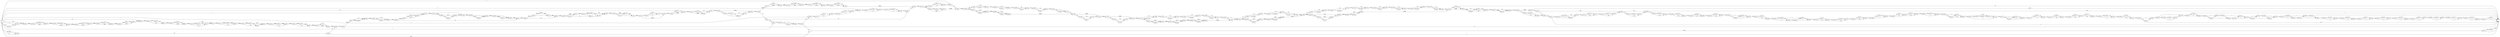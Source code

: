 digraph {
	graph [rankdir=LR]
	node [shape=rectangle]
	2 -> 1414 [label=2560]
	1414 -> 1 [label=1]
	1414 -> 5982 [label=2559]
	5982 -> 1 [label=2559]
	5983 -> 6002 [label=36936]
	6002 -> 6023 [label=359]
	6002 -> 36142 [label=36577]
	6023 -> 6065 [label=36936]
	6065 -> 6086 [label=36627]
	6065 -> 40161 [label=309]
	6086 -> 6116 [label=36936]
	6116 -> 6137 [label=50]
	6116 -> 6143 [label=36577]
	6116 -> 40181 [label=309]
	6137 -> 6143 [label=359]
	6143 -> 6177 [label=36936]
	6177 -> 6218 [label=50]
	6177 -> 36208 [label=36886]
	6218 -> 6281 [label=36936]
	6281 -> 6302 [label=50]
	6281 -> 36211 [label=36886]
	6302 -> 6305 [label=359]
	6305 -> 6316 [label=36936]
	6316 -> 6337 [label=50]
	6316 -> 36251 [label=36886]
	6337 -> 6363 [label=36936]
	6363 -> 6384 [label=50]
	6363 -> 36271 [label=36886]
	6384 -> 6428 [label=36936]
	6428 -> 6452 [label=36932]
	6428 -> 41271 [label=4]
	6452 -> 6464 [label=36936]
	6464 -> 6521 [label=37017]
	6521 -> 6528 [label=36936]
	6521 -> 1 [label=81]
	6528 -> 6548 [label=50]
	6528 -> 36289 [label=36886]
	6548 -> 6550 [label=36936]
	6550 -> 6571 [label=359]
	6550 -> 36309 [label=36577]
	6571 -> 6580 [label=36936]
	6580 -> 6841 [label=50]
	6580 -> 36331 [label=36886]
	6841 -> 6845 [label=36937]
	6845 -> 6902 [label=50]
	6845 -> 18149 [label=36887]
	6902 -> 6918 [label=36937]
	6918 -> 7052 [label=51]
	6918 -> 18197 [label=36886]
	7052 -> 7073 [label=50]
	7052 -> 18197 [label=1]
	7073 -> 7103 [label=51]
	7103 -> 7106 [label=36628]
	7106 -> 7109 [label=36937]
	7109 -> 7125 [label=51]
	7109 -> 7139 [label=36886]
	7125 -> 7139 [label=50]
	7125 -> 7146 [label=1]
	7139 -> 7146 [label=36936]
	7146 -> 7152 [label=36937]
	7152 -> 7254 [label=51]
	7152 -> 7283 [label=36886]
	7254 -> 7275 [label=50]
	7254 -> 18251 [label=1]
	7275 -> 7283 [label=51]
	7283 -> 7284 [label=36937]
	7284 -> 7313 [label=51]
	7284 -> 7328 [label=36886]
	7313 -> 7328 [label=776]
	7328 -> 7330 [label=37662]
	7330 -> 7339 [label=776]
	7330 -> 7360 [label=36886]
	7339 -> 7360 [label=51]
	7339 -> 7361 [label=725]
	7360 -> 7361 [label=36937]
	7361 -> 7366 [label=37662]
	7366 -> 7403 [label=776]
	7366 -> 7484 [label=36886]
	7403 -> 7412 [label=775]
	7403 -> 7424 [label=1]
	7412 -> 7424 [label=50]
	7412 -> 7433 [label=725]
	7424 -> 7433 [label=51]
	7433 -> 7484 [label=776]
	7484 -> 7490 [label=37662]
	7490 -> 7504 [label=776]
	7490 -> 37271 [label=36886]
	7504 -> 10061 [label=50]
	7504 -> 18323 [label=726]
	10061 -> 10067 [label=781]
	10067 -> 10072 [label=37667]
	10072 -> 10139 [label=781]
	10072 -> 38249 [label=36886]
	10139 -> 10160 [label=55]
	10139 -> 34201 [label=726]
	10160 -> 10211 [label=781]
	10211 -> 10385 [label=782]
	10385 -> 10389 [label=37668]
	10389 -> 10556 [label=782]
	10389 -> 38511 [label=36886]
	10556 -> 10577 [label=779]
	10556 -> 23927 [label=3]
	10577 -> 10646 [label=782]
	10646 -> 10667 [label=781]
	10646 -> 34221 [label=1]
	10667 -> 10688 [label=782]
	10688 -> 10709 [label=781]
	10688 -> 34241 [label=1]
	10709 -> 10830 [label=782]
	10830 -> 10851 [label=781]
	10830 -> 34261 [label=1]
	10851 -> 11051 [label=782]
	11051 -> 11072 [label=1]
	11051 -> 17906 [label=781]
	11072 -> 11168 [label=782]
	11168 -> 11204 [label=782]
	11168 -> 11234 [label=36886]
	11204 -> 11225 [label=776]
	11204 -> 23947 [label=6]
	11225 -> 11234 [label=782]
	11234 -> 11237 [label=37668]
	11237 -> 11282 [label=782]
	11237 -> 11330 [label=36886]
	11282 -> 11303 [label=778]
	11282 -> 31726 [label=4]
	11303 -> 11330 [label=782]
	11330 -> 11337 [label=37668]
	11337 -> 11368 [label=779]
	11337 -> 31756 [label=3]
	11337 -> 39331 [label=36886]
	11368 -> 11397 [label=782]
	11397 -> 11445 [label=779]
	11397 -> 31803 [label=3]
	11445 -> 11458 [label=782]
	11458 -> 11479 [label=779]
	11458 -> 31823 [label=3]
	11479 -> 11496 [label=782]
	11496 -> 11517 [label=779]
	11496 -> 31843 [label=3]
	11517 -> 11523 [label=782]
	11523 -> 11538 [label=779]
	11523 -> 11544 [label=3]
	11538 -> 11544 [label=37665]
	11544 -> 11568 [label=782]
	11544 -> 39530 [label=36886]
	11568 -> 11589 [label=779]
	11568 -> 31883 [label=3]
	11589 -> 11598 [label=782]
	11598 -> 11622 [label=779]
	11598 -> 31906 [label=3]
	11622 -> 11643 [label=779]
	11622 -> 31926 [label=3]
	11643 -> 11649 [label=782]
	11649 -> 11655 [label=782]
	11649 -> 39765 [label=36886]
	11655 -> 11679 [label=779]
	11655 -> 31949 [label=3]
	11679 -> 11682 [label=782]
	11682 -> 11703 [label=779]
	11682 -> 31969 [label=3]
	11703 -> 11712 [label=782]
	11712 -> 11742 [label=779]
	11712 -> 31998 [label=3]
	11742 -> 11769 [label=782]
	11769 -> 11790 [label=779]
	11769 -> 32018 [label=3]
	11790 -> 11799 [label=782]
	11799 -> 11825 [label=779]
	11799 -> 32043 [label=3]
	11825 -> 11839 [label=782]
	11839 -> 11860 [label=779]
	11839 -> 32063 [label=3]
	11860 -> 11871 [label=782]
	11871 -> 11892 [label=779]
	11871 -> 32083 [label=3]
	11892 -> 11934 [label=782]
	11934 -> 11963 [label=782]
	11934 -> 23950 [label=36886]
	11963 -> 1 [label=50]
	11963 -> 23950 [label=732]
	11964 -> 12032 [label=83]
	12032 -> 6464 [label=81]
	12032 -> 1 [label=2]
	17906 -> 11072 [label=781]
	17927 -> 17941 [label=36887]
	17941 -> 17990 [label=1]
	17941 -> 36369 [label=36886]
	17990 -> 18000 [label=36887]
	18000 -> 18023 [label=1]
	18000 -> 36430 [label=36886]
	18023 -> 18044 [label=36887]
	18044 -> 18088 [label=1]
	18044 -> 36474 [label=36886]
	18088 -> 6841 [label=36887]
	18149 -> 18173 [label=1]
	18149 -> 36497 [label=36886]
	18173 -> 6902 [label=36887]
	18197 -> 18200 [label=36887]
	18200 -> 7073 [label=1]
	18200 -> 36657 [label=36886]
	18251 -> 7275 [label=1]
	18323 -> 18575 [label=728]
	18575 -> 18596 [label=1]
	18575 -> 21966 [label=727]
	18596 -> 18612 [label=728]
	18612 -> 2 [label=1]
	18612 -> 22040 [label=727]
	21966 -> 18596 [label=727]
	22040 -> 22173 [label=728]
	22173 -> 22194 [label=727]
	22173 -> 34141 [label=1]
	22194 -> 22872 [label=728]
	22872 -> 22893 [label=2]
	22872 -> 34161 [label=726]
	22893 -> 22918 [label=728]
	22918 -> 23004 [label=731]
	23004 -> 23025 [label=6]
	23004 -> 41385 [label=725]
	23025 -> 23774 [label=731]
	23774 -> 23795 [label=5]
	23774 -> 34181 [label=726]
	23795 -> 10061 [label=731]
	23927 -> 10577 [label=3]
	23947 -> 11225 [label=6]
	23950 -> 23975 [label=732]
	23950 -> 39948 [label=36886]
	23975 -> 23976 [label=37309]
	23976 -> 23977 [label=37618]
	23977 -> 24030 [label=732]
	23977 -> 40019 [label=36886]
	24030 -> 24032 [label=37618]
	24032 -> 24035 [label=732]
	24032 -> 40041 [label=36886]
	24035 -> 24062 [label=729]
	24035 -> 32109 [label=3]
	24062 -> 24065 [label=732]
	24065 -> 24071 [label=736]
	24071 -> 24076 [label=732]
	24071 -> 1 [label=4]
	24076 -> 24097 [label=3]
	24076 -> 32113 [label=729]
	24097 -> 24101 [label=6]
	24101 -> 24113 [label=732]
	24113 -> 24137 [label=729]
	24113 -> 32152 [label=3]
	24137 -> 24170 [label=732]
	24170 -> 24191 [label=729]
	24170 -> 32172 [label=3]
	24191 -> 24200 [label=732]
	24200 -> 24218 [label=732]
	24200 -> 24269 [label=309]
	24218 -> 24251 [label=729]
	24218 -> 32204 [label=3]
	24251 -> 24269 [label=732]
	24269 -> 24302 [label=732]
	24269 -> 1 [label=309]
	24302 -> 24341 [label=729]
	24302 -> 32242 [label=3]
	24341 -> 24344 [label=732]
	24344 -> 24413 [label=729]
	24344 -> 32310 [label=3]
	24413 -> 24433 [label=732]
	24433 -> 24458 [label=729]
	24433 -> 32334 [label=3]
	24458 -> 24503 [label=732]
	24503 -> 24524 [label=729]
	24503 -> 32354 [label=3]
	24524 -> 24542 [label=732]
	24542 -> 24545 [label=731]
	24542 -> 24563 [label=1]
	24545 -> 24563 [label=728]
	24545 -> 24575 [label=3]
	24563 -> 24575 [label=729]
	24575 -> 24591 [label=732]
	24591 -> 24626 [label=731]
	24591 -> 34335 [label=1]
	24626 -> 24629 [label=732]
	24629 -> 32384 [label=729]
	24629 -> 24659 [label=3]
	24659 -> 24665 [label=729]
	24665 -> 24683 [label=728]
	24665 -> 24686 [label=1]
	24683 -> 24686 [label=731]
	24686 -> 24719 [label=732]
	24719 -> 24748 [label=731]
	24719 -> 34411 [label=1]
	24748 -> 24770 [label=732]
	24770 -> 24791 [label=729]
	24770 -> 32456 [label=3]
	24791 -> 24815 [label=732]
	24815 -> 24842 [label=729]
	24815 -> 32482 [label=3]
	24842 -> 24848 [label=732]
	24848 -> 24869 [label=7]
	24848 -> 41405 [label=725]
	24869 -> 24903 [label=732]
	24903 -> 24924 [label=731]
	24903 -> 34431 [label=1]
	24924 -> 24945 [label=729]
	24924 -> 32502 [label=3]
	24945 -> 24968 [label=732]
	24968 -> 24989 [label=3]
	24968 -> 32522 [label=729]
	24989 -> 25028 [label=732]
	25028 -> 25034 [label=729]
	25028 -> 25055 [label=3]
	25034 -> 25055 [label=3]
	25034 -> 25064 [label=726]
	25055 -> 25064 [label=6]
	25064 -> 25079 [label=732]
	25079 -> 25084 [label=729]
	25079 -> 25112 [label=3]
	25084 -> 25105 [label=728]
	25084 -> 34480 [label=1]
	25105 -> 25112 [label=729]
	25112 -> 25121 [label=732]
	25121 -> 25133 [label=731]
	25121 -> 25142 [label=1]
	25133 -> 25142 [label=728]
	25133 -> 25166 [label=3]
	25142 -> 25166 [label=729]
	25166 -> 25171 [label=732]
	25171 -> 25192 [label=3]
	25171 -> 32632 [label=729]
	25192 -> 25211 [label=732]
	25211 -> 25241 [label=729]
	25211 -> 32661 [label=3]
	25241 -> 25346 [label=732]
	25346 -> 25367 [label=729]
	25346 -> 32681 [label=3]
	25367 -> 25399 [label=729]
	25367 -> 32712 [label=3]
	25399 -> 25436 [label=732]
	25436 -> 25457 [label=3]
	25436 -> 32732 [label=729]
	25457 -> 25490 [label=732]
	25490 -> 25511 [label=729]
	25490 -> 32752 [label=3]
	25511 -> 25538 [label=732]
	25538 -> 25551 [label=729]
	25538 -> 25580 [label=3]
	25551 -> 1 [label=725]
	25551 -> 25580 [label=4]
	25580 -> 25682 [label=7]
	25682 -> 25709 [label=4]
	25682 -> 25745 [label=3]
	25709 -> 25730 [label=3]
	25709 -> 34520 [label=1]
	25730 -> 25745 [label=4]
	25745 -> 25769 [label=7]
	25769 -> 25794 [label=4]
	25769 -> 32906 [label=3]
	25794 -> 1 [label=2]
	25794 -> 32906 [label=2]
	31664 -> 11964 [label=2]
	31726 -> 11303 [label=4]
	31756 -> 11368 [label=3]
	31803 -> 11445 [label=3]
	31823 -> 11479 [label=3]
	31843 -> 11517 [label=3]
	31883 -> 11589 [label=3]
	31906 -> 11622 [label=3]
	31926 -> 11643 [label=3]
	31949 -> 11679 [label=3]
	31969 -> 11703 [label=3]
	31998 -> 11742 [label=3]
	32018 -> 11790 [label=3]
	32043 -> 11825 [label=3]
	32063 -> 11860 [label=3]
	32083 -> 11892 [label=3]
	32109 -> 24062 [label=3]
	32113 -> 24097 [label=3]
	32113 -> 24101 [label=726]
	32152 -> 24137 [label=3]
	32172 -> 24191 [label=3]
	32204 -> 24251 [label=3]
	32242 -> 24341 [label=3]
	32310 -> 24413 [label=3]
	32334 -> 24458 [label=3]
	32354 -> 24524 [label=3]
	32384 -> 24683 [label=3]
	32384 -> 24659 [label=726]
	32456 -> 24791 [label=3]
	32482 -> 24842 [label=3]
	32502 -> 24945 [label=3]
	32522 -> 24989 [label=729]
	32632 -> 25192 [label=729]
	32661 -> 25241 [label=3]
	32681 -> 25367 [label=3]
	32712 -> 25399 [label=3]
	32732 -> 25457 [label=729]
	32752 -> 25511 [label=3]
	32906 -> 33044 [label=5]
	33044 -> 33062 [label=4]
	33044 -> 34566 [label=1]
	33062 -> 33098 [label=3]
	33062 -> 34566 [label=1]
	33098 -> 33101 [label=4]
	33101 -> 33116 [label=3]
	33101 -> 33122 [label=1]
	33116 -> 33122 [label=4]
	33122 -> 33140 [label=4]
	33122 -> 33143 [label=1]
	33140 -> 33143 [label=3]
	33140 -> 34637 [label=1]
	33143 -> 33160 [label=4]
	33160 -> 34637 [label=1]
	33160 -> 33181 [label=3]
	33181 -> 33191 [label=5]
	33191 -> 33208 [label=4]
	33191 -> 33212 [label=1]
	33208 -> 33212 [label=3]
	33208 -> 34691 [label=1]
	33212 -> 33214 [label=4]
	33214 -> 33266 [label=3]
	33214 -> 34691 [label=1]
	33266 -> 33281 [label=4]
	33281 -> 33302 [label=3]
	33281 -> 41514 [label=1]
	33302 -> 33308 [label=4]
	33308 -> 33346 [label=3]
	33308 -> 41551 [label=1]
	33346 -> 33425 [label=4]
	33425 -> 33446 [label=3]
	33425 -> 41571 [label=1]
	33446 -> 33452 [label=4]
	33452 -> 33475 [label=3]
	33452 -> 41593 [label=1]
	33475 -> 33479 [label=4]
	33479 -> 33500 [label=3]
	33479 -> 41613 [label=1]
	33500 -> 33551 [label=4]
	33551 -> 33572 [label=3]
	33551 -> 41633 [label=1]
	33572 -> 33608 [label=4]
	33608 -> 33632 [label=3]
	33608 -> 41656 [label=1]
	33632 -> 33638 [label=4]
	33638 -> 33700 [label=3]
	33638 -> 41717 [label=1]
	33700 -> 34031 [label=4]
	34031 -> 34052 [label=3]
	34031 -> 41737 [label=1]
	34052 -> 34121 [label=4]
	34121 -> 1 [label=3]
	34121 -> 42877 [label=1]
	34141 -> 22194 [label=1]
	34161 -> 22893 [label=726]
	34181 -> 23795 [label=726]
	34201 -> 10160 [label=726]
	34221 -> 10667 [label=1]
	34241 -> 10709 [label=1]
	34261 -> 10851 [label=1]
	34335 -> 24626 [label=1]
	34411 -> 24748 [label=1]
	34431 -> 24924 [label=1]
	34480 -> 25105 [label=1]
	34520 -> 25730 [label=1]
	34566 -> 34593 [label=2]
	34593 -> 33116 [label=1]
	34593 -> 33098 [label=1]
	34637 -> 33181 [label=2]
	34691 -> 34705 [label=2]
	34705 -> 1 [label=1]
	34705 -> 33266 [label=1]
	34727 -> 34728 [label=36573]
	34728 -> 35384 [label=36577]
	35384 -> 35389 [label=36886]
	35389 -> 35410 [label=36577]
	35389 -> 40061 [label=309]
	35410 -> 35564 [label=36886]
	35564 -> 35585 [label=36577]
	35564 -> 40081 [label=309]
	35585 -> 35697 [label=36886]
	35697 -> 35718 [label=36577]
	35697 -> 40101 [label=309]
	35718 -> 35995 [label=36886]
	35995 -> 36016 [label=36577]
	35995 -> 40121 [label=309]
	36016 -> 36020 [label=36886]
	36020 -> 36041 [label=36577]
	36020 -> 40141 [label=309]
	36041 -> 5983 [label=36886]
	36142 -> 6023 [label=36577]
	36208 -> 6218 [label=36886]
	36211 -> 6305 [label=36577]
	36211 -> 6302 [label=309]
	36251 -> 6337 [label=36886]
	36271 -> 6384 [label=36886]
	36289 -> 6548 [label=36886]
	36309 -> 6571 [label=36577]
	36331 -> 36352 [label=36577]
	36331 -> 40218 [label=309]
	36352 -> 17927 [label=36886]
	36369 -> 36394 [label=36577]
	36369 -> 40242 [label=309]
	36394 -> 17990 [label=36886]
	36430 -> 18023 [label=36886]
	36474 -> 18088 [label=36886]
	36497 -> 18173 [label=36886]
	36657 -> 7103 [label=36577]
	36657 -> 7106 [label=309]
	37271 -> 37292 [label=36882]
	37271 -> 41291 [label=4]
	37292 -> 37322 [label=36886]
	37322 -> 37343 [label=36577]
	37322 -> 40285 [label=309]
	37343 -> 37614 [label=36886]
	37614 -> 37635 [label=36577]
	37614 -> 40305 [label=309]
	37635 -> 37640 [label=36886]
	37640 -> 37661 [label=36577]
	37640 -> 40325 [label=309]
	37661 -> 10067 [label=36886]
	38249 -> 38270 [label=36577]
	38249 -> 40345 [label=309]
	38270 -> 10385 [label=36886]
	38511 -> 38532 [label=36577]
	38511 -> 40365 [label=309]
	38532 -> 39048 [label=36886]
	39048 -> 39069 [label=36577]
	39048 -> 40385 [label=309]
	39069 -> 11168 [label=36886]
	39331 -> 39352 [label=36577]
	39331 -> 40405 [label=309]
	39352 -> 39379 [label=36886]
	39379 -> 39400 [label=36577]
	39379 -> 40425 [label=309]
	39400 -> 39430 [label=36886]
	39430 -> 39462 [label=36577]
	39430 -> 40456 [label=309]
	39462 -> 11538 [label=36886]
	39530 -> 39551 [label=36577]
	39530 -> 40476 [label=309]
	39551 -> 39583 [label=36886]
	39583 -> 39604 [label=36577]
	39583 -> 40496 [label=309]
	39604 -> 11649 [label=36886]
	39765 -> 39779 [label=36577]
	39765 -> 39802 [label=309]
	39779 -> 39800 [label=36573]
	39779 -> 41311 [label=4]
	39800 -> 39802 [label=36577]
	39802 -> 39819 [label=36886]
	39819 -> 39840 [label=36577]
	39819 -> 40552 [label=309]
	39840 -> 11934 [label=36886]
	39948 -> 23975 [label=36577]
	39948 -> 23976 [label=309]
	40019 -> 24030 [label=36886]
	40041 -> 1 [label=36573]
	40041 -> 40574 [label=313]
	40061 -> 35410 [label=309]
	40081 -> 35585 [label=309]
	40101 -> 35718 [label=309]
	40121 -> 36016 [label=309]
	40141 -> 36041 [label=309]
	40161 -> 6086 [label=309]
	40181 -> 6137 [label=309]
	40218 -> 36352 [label=309]
	40242 -> 36394 [label=309]
	40285 -> 37343 [label=309]
	40305 -> 37635 [label=309]
	40325 -> 37661 [label=309]
	40345 -> 38270 [label=309]
	40365 -> 38532 [label=309]
	40385 -> 39069 [label=309]
	40405 -> 39352 [label=309]
	40425 -> 39400 [label=309]
	40456 -> 39462 [label=309]
	40476 -> 39551 [label=309]
	40496 -> 39604 [label=309]
	40552 -> 39840 [label=309]
	40574 -> 24200 [label=309]
	40574 -> 24065 [label=4]
	41271 -> 6452 [label=4]
	41291 -> 37292 [label=4]
	41311 -> 39800 [label=4]
	41385 -> 23025 [label=725]
	41405 -> 24869 [label=725]
	41514 -> 33302 [label=1]
	41551 -> 33346 [label=1]
	41571 -> 33446 [label=1]
	41593 -> 33475 [label=1]
	41613 -> 33500 [label=1]
	41633 -> 33572 [label=1]
	41656 -> 33632 [label=1]
	41717 -> 33700 [label=1]
	41737 -> 34052 [label=1]
	42877 -> 1 [label=1]
	0 -> 2 [label=2559]
	0 -> 5983 [label=50]
	0 -> 11964 [label=81]
	0 -> 18323 [label=2]
	0 -> 22918 [label=3]
	0 -> 22040 [label=1]
	0 -> 35384 [label=309]
	0 -> 34728 [label=4]
	0 -> 7313 [label=725]
	0 -> 10211 [label=1]
	0 -> 17927 [label=1]
	0 -> 31664 [label=2]
	0 -> 34727 [label=36573]
}
